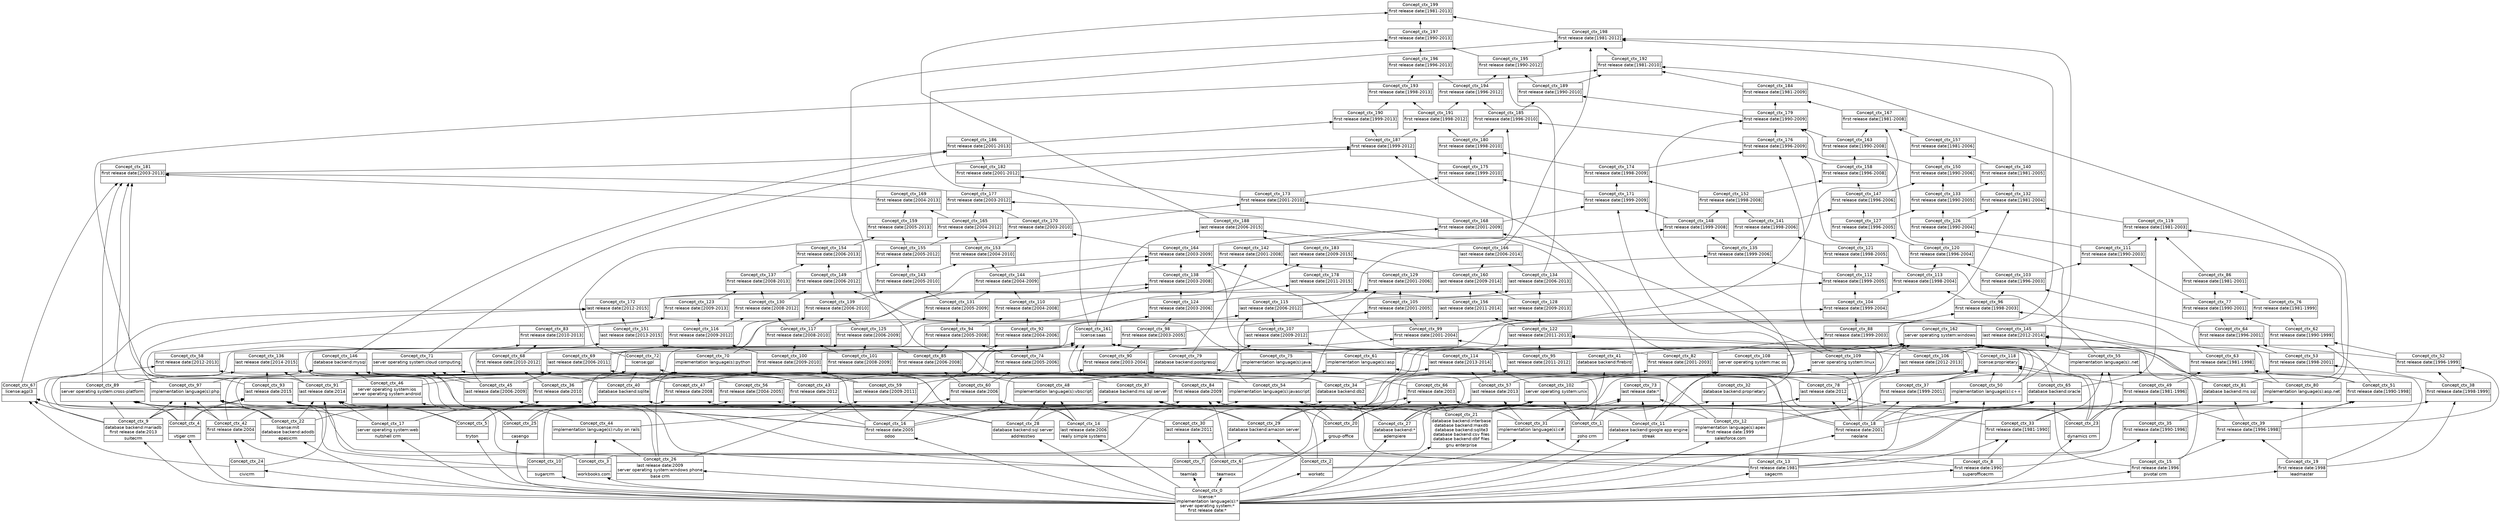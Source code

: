 digraph G { 
	rankdir=BT;
	margin=0;
	node [margin="0.03,0.03",fontname="DejaVu Sans"];
	ranksep=0.3;
	nodesep=0.2;
//graph[label="name:ctx,concept number:200,object number:28,attribute number:200"
52 [shape=none,label=<<table border="0" cellborder="1" cellspacing="0" port="p"><tr><td>Concept_ctx_0</td></tr><tr><td>license:*<br/>implementation language(s):*<br/>server operating system:*<br/>first release date:*<br/></td></tr><tr><td><br/></td></tr></table>>];
1 [shape=none,label=<<table border="0" cellborder="1" cellspacing="0" port="p"><tr><td>Concept_ctx_14</td></tr><tr><td>last release date:2006<br/></td></tr><tr><td>really simple systems<br/></td></tr></table>>];
2 [shape=none,label=<<table border="0" cellborder="1" cellspacing="0" port="p"><tr><td>Concept_ctx_26</td></tr><tr><td>last release date:2009<br/>server operating system:windows phone<br/></td></tr><tr><td>base crm<br/></td></tr></table>>];
35 [shape=none,label=<<table border="0" cellborder="1" cellspacing="0" port="p"><tr><td>Concept_ctx_7</td></tr><tr><td><br/></td></tr><tr><td>teamlab<br/></td></tr></table>>];
37 [shape=none,label=<<table border="0" cellborder="1" cellspacing="0" port="p"><tr><td>Concept_ctx_5</td></tr><tr><td><br/></td></tr><tr><td>tryton<br/></td></tr></table>>];
39 [shape=none,label=<<table border="0" cellborder="1" cellspacing="0" port="p"><tr><td>Concept_ctx_20</td></tr><tr><td><br/></td></tr><tr><td>group-office<br/></td></tr></table>>];
40 [shape=none,label=<<table border="0" cellborder="1" cellspacing="0" port="p"><tr><td>Concept_ctx_24</td></tr><tr><td><br/></td></tr><tr><td>civicrm<br/></td></tr></table>>];
43 [shape=none,label=<<table border="0" cellborder="1" cellspacing="0" port="p"><tr><td>Concept_ctx_6</td></tr><tr><td><br/></td></tr><tr><td>teamwox<br/></td></tr></table>>];
45 [shape=none,label=<<table border="0" cellborder="1" cellspacing="0" port="p"><tr><td>Concept_ctx_8</td></tr><tr><td>first release date:1990<br/></td></tr><tr><td>superofficecrm<br/></td></tr></table>>];
48 [shape=none,label=<<table border="0" cellborder="1" cellspacing="0" port="p"><tr><td>Concept_ctx_10</td></tr><tr><td><br/></td></tr><tr><td>sugarcrm<br/></td></tr></table>>];
51 [shape=none,label=<<table border="0" cellborder="1" cellspacing="0" port="p"><tr><td>Concept_ctx_22</td></tr><tr><td>license:mit<br/>database backend:adodb<br/></td></tr><tr><td>epesicrm<br/></td></tr></table>>];
53 [shape=none,label=<<table border="0" cellborder="1" cellspacing="0" port="p"><tr><td>Concept_ctx_13</td></tr><tr><td>first release date:1981<br/></td></tr><tr><td>sagecrm<br/></td></tr></table>>];
54 [shape=none,label=<<table border="0" cellborder="1" cellspacing="0" port="p"><tr><td>Concept_ctx_28</td></tr><tr><td>database backend:sql server<br/></td></tr><tr><td>addresstwo<br/></td></tr></table>>];
57 [shape=none,label=<<table border="0" cellborder="1" cellspacing="0" port="p"><tr><td>Concept_ctx_25</td></tr><tr><td><br/></td></tr><tr><td>casengo<br/></td></tr></table>>];
58 [shape=none,label=<<table border="0" cellborder="1" cellspacing="0" port="p"><tr><td>Concept_ctx_27</td></tr><tr><td>database backend:*<br/></td></tr><tr><td>adempiere<br/></td></tr></table>>];
59 [shape=none,label=<<table border="0" cellborder="1" cellspacing="0" port="p"><tr><td>Concept_ctx_11</td></tr><tr><td>database backend:google app engine<br/></td></tr><tr><td>streak<br/></td></tr></table>>];
60 [shape=none,label=<<table border="0" cellborder="1" cellspacing="0" port="p"><tr><td>Concept_ctx_1</td></tr><tr><td><br/></td></tr><tr><td>zoho crm<br/></td></tr></table>>];
62 [shape=none,label=<<table border="0" cellborder="1" cellspacing="0" port="p"><tr><td>Concept_ctx_3</td></tr><tr><td><br/></td></tr><tr><td>workbooks.com<br/></td></tr></table>>];
64 [shape=none,label=<<table border="0" cellborder="1" cellspacing="0" port="p"><tr><td>Concept_ctx_21</td></tr><tr><td>database backend:interbase<br/>database backend:maxdb<br/>database backend:sqlite3<br/>database backend:csv files<br/>database backend:dbf files<br/></td></tr><tr><td>gnu enterprise<br/></td></tr></table>>];
65 [shape=none,label=<<table border="0" cellborder="1" cellspacing="0" port="p"><tr><td>Concept_ctx_16</td></tr><tr><td>first release date:2005<br/></td></tr><tr><td>odoo<br/></td></tr></table>>];
67 [shape=none,label=<<table border="0" cellborder="1" cellspacing="0" port="p"><tr><td>Concept_ctx_9</td></tr><tr><td>database backend:mariadb<br/>first release date:2013<br/></td></tr><tr><td>suitecrm<br/></td></tr></table>>];
68 [shape=none,label=<<table border="0" cellborder="1" cellspacing="0" port="p"><tr><td>Concept_ctx_17</td></tr><tr><td>server operating system:web<br/></td></tr><tr><td>nutshell crm<br/></td></tr></table>>];
71 [shape=none,label=<<table border="0" cellborder="1" cellspacing="0" port="p"><tr><td>Concept_ctx_2</td></tr><tr><td><br/></td></tr><tr><td>worketc<br/></td></tr></table>>];
72 [shape=none,label=<<table border="0" cellborder="1" cellspacing="0" port="p"><tr><td>Concept_ctx_23</td></tr><tr><td><br/></td></tr><tr><td>dynamics crm<br/></td></tr></table>>];
73 [shape=none,label=<<table border="0" cellborder="1" cellspacing="0" port="p"><tr><td>Concept_ctx_15</td></tr><tr><td>first release date:1996<br/></td></tr><tr><td>pivotal crm<br/></td></tr></table>>];
75 [shape=none,label=<<table border="0" cellborder="1" cellspacing="0" port="p"><tr><td>Concept_ctx_19</td></tr><tr><td>first release date:1998<br/></td></tr><tr><td>leadmaster<br/></td></tr></table>>];
78 [shape=none,label=<<table border="0" cellborder="1" cellspacing="0" port="p"><tr><td>Concept_ctx_18</td></tr><tr><td>first release date:2001<br/></td></tr><tr><td>neolane<br/></td></tr></table>>];
80 [shape=none,label=<<table border="0" cellborder="1" cellspacing="0" port="p"><tr><td>Concept_ctx_12</td></tr><tr><td>implementation language(s):apex<br/>first release date:1999<br/></td></tr><tr><td>salesforce.com<br/></td></tr></table>>];
99 [shape=none,label=<<table border="0" cellborder="1" cellspacing="0" port="p"><tr><td>Concept_ctx_4</td></tr><tr><td><br/></td></tr><tr><td>vtiger crm<br/></td></tr></table>>];
101 [shape=none,label=<<table border="0" cellborder="1" cellspacing="0" port="p"><tr><td>Concept_ctx_42</td></tr><tr><td>first release date:2004<br/></td></tr><tr><td><br/></td></tr></table>>];
103 [shape=none,label=<<table border="0" cellborder="1" cellspacing="0" port="p"><tr><td>Concept_ctx_47</td></tr><tr><td>first release date:2008<br/></td></tr><tr><td><br/></td></tr></table>>];
105 [shape=none,label=<<table border="0" cellborder="1" cellspacing="0" port="p"><tr><td>Concept_ctx_36</td></tr><tr><td>first release date:2010<br/></td></tr><tr><td><br/></td></tr></table>>];
106 [shape=none,label=<<table border="0" cellborder="1" cellspacing="0" port="p"><tr><td>Concept_ctx_43</td></tr><tr><td>first release date:2012<br/></td></tr><tr><td><br/></td></tr></table>>];
107 [shape=none,label=<<table border="0" cellborder="1" cellspacing="0" port="p"><tr><td>Concept_ctx_33</td></tr><tr><td>first release date:[1981-1990]<br/></td></tr><tr><td><br/></td></tr></table>>];
108 [shape=none,label=<<table border="0" cellborder="1" cellspacing="0" port="p"><tr><td>Concept_ctx_35</td></tr><tr><td>first release date:[1990-1996]<br/></td></tr><tr><td><br/></td></tr></table>>];
109 [shape=none,label=<<table border="0" cellborder="1" cellspacing="0" port="p"><tr><td>Concept_ctx_39</td></tr><tr><td>first release date:[1996-1998]<br/></td></tr><tr><td><br/></td></tr></table>>];
110 [shape=none,label=<<table border="0" cellborder="1" cellspacing="0" port="p"><tr><td>Concept_ctx_38</td></tr><tr><td>first release date:[1998-1999]<br/></td></tr><tr><td><br/></td></tr></table>>];
111 [shape=none,label=<<table border="0" cellborder="1" cellspacing="0" port="p"><tr><td>Concept_ctx_37</td></tr><tr><td>first release date:[1999-2001]<br/></td></tr><tr><td><br/></td></tr></table>>];
3 [shape=none,label=<<table border="0" cellborder="1" cellspacing="0" port="p"><tr><td>Concept_ctx_30</td></tr><tr><td>last release date:2011<br/></td></tr><tr><td><br/></td></tr></table>>];
56 [shape=none,label=<<table border="0" cellborder="1" cellspacing="0" port="p"><tr><td>Concept_ctx_48</td></tr><tr><td>implementation language(s):vbscript<br/></td></tr><tr><td><br/></td></tr></table>>];
63 [shape=none,label=<<table border="0" cellborder="1" cellspacing="0" port="p"><tr><td>Concept_ctx_44</td></tr><tr><td>implementation language(s):ruby on rails<br/></td></tr><tr><td><br/></td></tr></table>>];
8 [shape=none,label=<<table border="0" cellborder="1" cellspacing="0" port="p"><tr><td>Concept_ctx_45</td></tr><tr><td>last release date:[2006-2009]<br/></td></tr><tr><td><br/></td></tr></table>>];
81 [shape=none,label=<<table border="0" cellborder="1" cellspacing="0" port="p"><tr><td>Concept_ctx_31</td></tr><tr><td>implementation language(s):c#<br/></td></tr><tr><td><br/></td></tr></table>>];
87 [shape=none,label=<<table border="0" cellborder="1" cellspacing="0" port="p"><tr><td>Concept_ctx_46</td></tr><tr><td>server operating system:ios<br/>server operating system:android<br/></td></tr><tr><td><br/></td></tr></table>>];
92 [shape=none,label=<<table border="0" cellborder="1" cellspacing="0" port="p"><tr><td>Concept_ctx_41</td></tr><tr><td>database backend:firebird<br/></td></tr><tr><td><br/></td></tr></table>>];
95 [shape=none,label=<<table border="0" cellborder="1" cellspacing="0" port="p"><tr><td>Concept_ctx_40</td></tr><tr><td>database backend:sqlite<br/></td></tr><tr><td><br/></td></tr></table>>];
96 [shape=none,label=<<table border="0" cellborder="1" cellspacing="0" port="p"><tr><td>Concept_ctx_34</td></tr><tr><td>database backend:db2<br/></td></tr><tr><td><br/></td></tr></table>>];
97 [shape=none,label=<<table border="0" cellborder="1" cellspacing="0" port="p"><tr><td>Concept_ctx_32</td></tr><tr><td>database backend:proprietary<br/></td></tr><tr><td><br/></td></tr></table>>];
98 [shape=none,label=<<table border="0" cellborder="1" cellspacing="0" port="p"><tr><td>Concept_ctx_29</td></tr><tr><td>database backend:amazon server<br/></td></tr><tr><td><br/></td></tr></table>>];
102 [shape=none,label=<<table border="0" cellborder="1" cellspacing="0" port="p"><tr><td>Concept_ctx_60</td></tr><tr><td>first release date:2006<br/></td></tr><tr><td><br/></td></tr></table>>];
114 [shape=none,label=<<table border="0" cellborder="1" cellspacing="0" port="p"><tr><td>Concept_ctx_56</td></tr><tr><td>first release date:[2004-2005]<br/></td></tr><tr><td><br/></td></tr></table>>];
120 [shape=none,label=<<table border="0" cellborder="1" cellspacing="0" port="p"><tr><td>Concept_ctx_58</td></tr><tr><td>first release date:[2012-2013]<br/></td></tr><tr><td><br/></td></tr></table>>];
121 [shape=none,label=<<table border="0" cellborder="1" cellspacing="0" port="p"><tr><td>Concept_ctx_49</td></tr><tr><td>first release date:[1981-1996]<br/></td></tr><tr><td><br/></td></tr></table>>];
122 [shape=none,label=<<table border="0" cellborder="1" cellspacing="0" port="p"><tr><td>Concept_ctx_51</td></tr><tr><td>first release date:[1990-1998]<br/></td></tr><tr><td><br/></td></tr></table>>];
123 [shape=none,label=<<table border="0" cellborder="1" cellspacing="0" port="p"><tr><td>Concept_ctx_52</td></tr><tr><td>first release date:[1996-1999]<br/></td></tr><tr><td><br/></td></tr></table>>];
124 [shape=none,label=<<table border="0" cellborder="1" cellspacing="0" port="p"><tr><td>Concept_ctx_53</td></tr><tr><td>first release date:[1998-2001]<br/></td></tr><tr><td><br/></td></tr></table>>];
5 [shape=none,label=<<table border="0" cellborder="1" cellspacing="0" port="p"><tr><td>Concept_ctx_57</td></tr><tr><td>last release date:2013<br/></td></tr><tr><td><br/></td></tr></table>>];
55 [shape=none,label=<<table border="0" cellborder="1" cellspacing="0" port="p"><tr><td>Concept_ctx_61</td></tr><tr><td>implementation language(s):asp<br/></td></tr><tr><td><br/></td></tr></table>>];
74 [shape=none,label=<<table border="0" cellborder="1" cellspacing="0" port="p"><tr><td>Concept_ctx_55</td></tr><tr><td>implementation language(s):.net<br/></td></tr><tr><td><br/></td></tr></table>>];
77 [shape=none,label=<<table border="0" cellborder="1" cellspacing="0" port="p"><tr><td>Concept_ctx_54</td></tr><tr><td>implementation language(s):javascript<br/></td></tr><tr><td><br/></td></tr></table>>];
79 [shape=none,label=<<table border="0" cellborder="1" cellspacing="0" port="p"><tr><td>Concept_ctx_50</td></tr><tr><td>implementation language(s):c++<br/></td></tr><tr><td><br/></td></tr></table>>];
9 [shape=none,label=<<table border="0" cellborder="1" cellspacing="0" port="p"><tr><td>Concept_ctx_59</td></tr><tr><td>last release date:[2009-2011]<br/></td></tr><tr><td><br/></td></tr></table>>];
100 [shape=none,label=<<table border="0" cellborder="1" cellspacing="0" port="p"><tr><td>Concept_ctx_66</td></tr><tr><td>first release date:2003<br/></td></tr><tr><td><br/></td></tr></table>>];
115 [shape=none,label=<<table border="0" cellborder="1" cellspacing="0" port="p"><tr><td>Concept_ctx_74</td></tr><tr><td>first release date:[2005-2006]<br/></td></tr><tr><td><br/></td></tr></table>>];
119 [shape=none,label=<<table border="0" cellborder="1" cellspacing="0" port="p"><tr><td>Concept_ctx_68</td></tr><tr><td>first release date:[2010-2012]<br/></td></tr><tr><td><br/></td></tr></table>>];
134 [shape=none,label=<<table border="0" cellborder="1" cellspacing="0" port="p"><tr><td>Concept_ctx_63</td></tr><tr><td>first release date:[1981-1998]<br/></td></tr><tr><td><br/></td></tr></table>>];
135 [shape=none,label=<<table border="0" cellborder="1" cellspacing="0" port="p"><tr><td>Concept_ctx_62</td></tr><tr><td>first release date:[1990-1999]<br/></td></tr><tr><td><br/></td></tr></table>>];
136 [shape=none,label=<<table border="0" cellborder="1" cellspacing="0" port="p"><tr><td>Concept_ctx_64</td></tr><tr><td>first release date:[1996-2001]<br/></td></tr><tr><td><br/></td></tr></table>>];
14 [shape=none,label=<<table border="0" cellborder="1" cellspacing="0" port="p"><tr><td>Concept_ctx_69</td></tr><tr><td>last release date:[2006-2011]<br/></td></tr><tr><td><br/></td></tr></table>>];
29 [shape=none,label=<<table border="0" cellborder="1" cellspacing="0" port="p"><tr><td>Concept_ctx_73</td></tr><tr><td>last release date:*<br/></td></tr><tr><td><br/></td></tr></table>>];
38 [shape=none,label=<<table border="0" cellborder="1" cellspacing="0" port="p"><tr><td>Concept_ctx_72</td></tr><tr><td>license:gpl<br/></td></tr><tr><td><br/></td></tr></table>>];
42 [shape=none,label=<<table border="0" cellborder="1" cellspacing="0" port="p"><tr><td>Concept_ctx_67</td></tr><tr><td>license:agpl3<br/></td></tr><tr><td><br/></td></tr></table>>];
61 [shape=none,label=<<table border="0" cellborder="1" cellspacing="0" port="p"><tr><td>Concept_ctx_75</td></tr><tr><td>implementation language(s):java<br/></td></tr><tr><td><br/></td></tr></table>>];
66 [shape=none,label=<<table border="0" cellborder="1" cellspacing="0" port="p"><tr><td>Concept_ctx_70</td></tr><tr><td>implementation language(s):python<br/></td></tr><tr><td><br/></td></tr></table>>];
86 [shape=none,label=<<table border="0" cellborder="1" cellspacing="0" port="p"><tr><td>Concept_ctx_71</td></tr><tr><td>server operating system:cloud computing<br/></td></tr><tr><td><br/></td></tr></table>>];
94 [shape=none,label=<<table border="0" cellborder="1" cellspacing="0" port="p"><tr><td>Concept_ctx_65</td></tr><tr><td>database backend:oracle<br/></td></tr><tr><td><br/></td></tr></table>>];
104 [shape=none,label=<<table border="0" cellborder="1" cellspacing="0" port="p"><tr><td>Concept_ctx_84</td></tr><tr><td>first release date:2009<br/></td></tr><tr><td><br/></td></tr></table>>];
112 [shape=none,label=<<table border="0" cellborder="1" cellspacing="0" port="p"><tr><td>Concept_ctx_82</td></tr><tr><td>first release date:[2001-2003]<br/></td></tr><tr><td><br/></td></tr></table>>];
116 [shape=none,label=<<table border="0" cellborder="1" cellspacing="0" port="p"><tr><td>Concept_ctx_85</td></tr><tr><td>first release date:[2006-2008]<br/></td></tr><tr><td><br/></td></tr></table>>];
133 [shape=none,label=<<table border="0" cellborder="1" cellspacing="0" port="p"><tr><td>Concept_ctx_83</td></tr><tr><td>first release date:[2010-2013]<br/></td></tr><tr><td><br/></td></tr></table>>];
146 [shape=none,label=<<table border="0" cellborder="1" cellspacing="0" port="p"><tr><td>Concept_ctx_76</td></tr><tr><td>first release date:[1981-1999]<br/></td></tr><tr><td><br/></td></tr></table>>];
147 [shape=none,label=<<table border="0" cellborder="1" cellspacing="0" port="p"><tr><td>Concept_ctx_77</td></tr><tr><td>first release date:[1990-2001]<br/></td></tr><tr><td><br/></td></tr></table>>];
4 [shape=none,label=<<table border="0" cellborder="1" cellspacing="0" port="p"><tr><td>Concept_ctx_78</td></tr><tr><td>last release date:2012<br/></td></tr><tr><td><br/></td></tr></table>>];
76 [shape=none,label=<<table border="0" cellborder="1" cellspacing="0" port="p"><tr><td>Concept_ctx_80</td></tr><tr><td>implementation language(s):asp.net<br/></td></tr><tr><td><br/></td></tr></table>>];
90 [shape=none,label=<<table border="0" cellborder="1" cellspacing="0" port="p"><tr><td>Concept_ctx_81</td></tr><tr><td>database backend:ms sql<br/></td></tr><tr><td><br/></td></tr></table>>];
91 [shape=none,label=<<table border="0" cellborder="1" cellspacing="0" port="p"><tr><td>Concept_ctx_79</td></tr><tr><td>database backend:postgresql<br/></td></tr><tr><td><br/></td></tr></table>>];
113 [shape=none,label=<<table border="0" cellborder="1" cellspacing="0" port="p"><tr><td>Concept_ctx_90</td></tr><tr><td>first release date:[2003-2004]<br/></td></tr><tr><td><br/></td></tr></table>>];
125 [shape=none,label=<<table border="0" cellborder="1" cellspacing="0" port="p"><tr><td>Concept_ctx_88</td></tr><tr><td>first release date:[1999-2003]<br/></td></tr><tr><td><br/></td></tr></table>>];
128 [shape=none,label=<<table border="0" cellborder="1" cellspacing="0" port="p"><tr><td>Concept_ctx_92</td></tr><tr><td>first release date:[2004-2006]<br/></td></tr><tr><td><br/></td></tr></table>>];
129 [shape=none,label=<<table border="0" cellborder="1" cellspacing="0" port="p"><tr><td>Concept_ctx_94</td></tr><tr><td>first release date:[2005-2008]<br/></td></tr><tr><td><br/></td></tr></table>>];
157 [shape=none,label=<<table border="0" cellborder="1" cellspacing="0" port="p"><tr><td>Concept_ctx_86</td></tr><tr><td>first release date:[1981-2001]<br/></td></tr><tr><td><br/></td></tr></table>>];
6 [shape=none,label=<<table border="0" cellborder="1" cellspacing="0" port="p"><tr><td>Concept_ctx_91</td></tr><tr><td>last release date:2014<br/></td></tr><tr><td><br/></td></tr></table>>];
7 [shape=none,label=<<table border="0" cellborder="1" cellspacing="0" port="p"><tr><td>Concept_ctx_93</td></tr><tr><td>last release date:2015<br/></td></tr><tr><td><br/></td></tr></table>>];
88 [shape=none,label=<<table border="0" cellborder="1" cellspacing="0" port="p"><tr><td>Concept_ctx_89</td></tr><tr><td>server operating system:cross-platform<br/></td></tr><tr><td><br/></td></tr></table>>];
93 [shape=none,label=<<table border="0" cellborder="1" cellspacing="0" port="p"><tr><td>Concept_ctx_87</td></tr><tr><td>database backend:ms sql server<br/></td></tr><tr><td><br/></td></tr></table>>];
10 [shape=none,label=<<table border="0" cellborder="1" cellspacing="0" port="p"><tr><td>Concept_ctx_95</td></tr><tr><td>last release date:[2011-2012]<br/></td></tr><tr><td><br/></td></tr></table>>];
117 [shape=none,label=<<table border="0" cellborder="1" cellspacing="0" port="p"><tr><td>Concept_ctx_101</td></tr><tr><td>first release date:[2008-2009]<br/></td></tr><tr><td><br/></td></tr></table>>];
118 [shape=none,label=<<table border="0" cellborder="1" cellspacing="0" port="p"><tr><td>Concept_ctx_100</td></tr><tr><td>first release date:[2009-2010]<br/></td></tr><tr><td><br/></td></tr></table>>];
126 [shape=none,label=<<table border="0" cellborder="1" cellspacing="0" port="p"><tr><td>Concept_ctx_99</td></tr><tr><td>first release date:[2001-2004]<br/></td></tr><tr><td><br/></td></tr></table>>];
127 [shape=none,label=<<table border="0" cellborder="1" cellspacing="0" port="p"><tr><td>Concept_ctx_98</td></tr><tr><td>first release date:[2003-2005]<br/></td></tr><tr><td><br/></td></tr></table>>];
137 [shape=none,label=<<table border="0" cellborder="1" cellspacing="0" port="p"><tr><td>Concept_ctx_96</td></tr><tr><td>first release date:[1998-2003]<br/></td></tr><tr><td><br/></td></tr></table>>];
70 [shape=none,label=<<table border="0" cellborder="1" cellspacing="0" port="p"><tr><td>Concept_ctx_97</td></tr><tr><td>implementation language(s):php<br/></td></tr><tr><td><br/></td></tr></table>>];
84 [shape=none,label=<<table border="0" cellborder="1" cellspacing="0" port="p"><tr><td>Concept_ctx_102</td></tr><tr><td>server operating system:unix<br/></td></tr><tr><td><br/></td></tr></table>>];
11 [shape=none,label=<<table border="0" cellborder="1" cellspacing="0" port="p"><tr><td>Concept_ctx_106</td></tr><tr><td>last release date:[2012-2013]<br/></td></tr><tr><td><br/></td></tr></table>>];
138 [shape=none,label=<<table border="0" cellborder="1" cellspacing="0" port="p"><tr><td>Concept_ctx_104</td></tr><tr><td>first release date:[1999-2004]<br/></td></tr><tr><td><br/></td></tr></table>>];
139 [shape=none,label=<<table border="0" cellborder="1" cellspacing="0" port="p"><tr><td>Concept_ctx_105</td></tr><tr><td>first release date:[2001-2005]<br/></td></tr><tr><td><br/></td></tr></table>>];
141 [shape=none,label=<<table border="0" cellborder="1" cellspacing="0" port="p"><tr><td>Concept_ctx_110</td></tr><tr><td>first release date:[2004-2008]<br/></td></tr><tr><td><br/></td></tr></table>>];
148 [shape=none,label=<<table border="0" cellborder="1" cellspacing="0" port="p"><tr><td>Concept_ctx_103</td></tr><tr><td>first release date:[1996-2003]<br/></td></tr><tr><td><br/></td></tr></table>>];
15 [shape=none,label=<<table border="0" cellborder="1" cellspacing="0" port="p"><tr><td>Concept_ctx_107</td></tr><tr><td>last release date:[2009-2012]<br/></td></tr><tr><td><br/></td></tr></table>>];
83 [shape=none,label=<<table border="0" cellborder="1" cellspacing="0" port="p"><tr><td>Concept_ctx_109</td></tr><tr><td>server operating system:linux<br/></td></tr><tr><td><br/></td></tr></table>>];
85 [shape=none,label=<<table border="0" cellborder="1" cellspacing="0" port="p"><tr><td>Concept_ctx_108</td></tr><tr><td>server operating system:mac os<br/></td></tr><tr><td><br/></td></tr></table>>];
12 [shape=none,label=<<table border="0" cellborder="1" cellspacing="0" port="p"><tr><td>Concept_ctx_114</td></tr><tr><td>last release date:[2013-2014]<br/></td></tr><tr><td><br/></td></tr></table>>];
131 [shape=none,label=<<table border="0" cellborder="1" cellspacing="0" port="p"><tr><td>Concept_ctx_117</td></tr><tr><td>first release date:[2008-2010]<br/></td></tr><tr><td><br/></td></tr></table>>];
132 [shape=none,label=<<table border="0" cellborder="1" cellspacing="0" port="p"><tr><td>Concept_ctx_116</td></tr><tr><td>first release date:[2009-2012]<br/></td></tr><tr><td><br/></td></tr></table>>];
149 [shape=none,label=<<table border="0" cellborder="1" cellspacing="0" port="p"><tr><td>Concept_ctx_113</td></tr><tr><td>first release date:[1998-2004]<br/></td></tr><tr><td><br/></td></tr></table>>];
150 [shape=none,label=<<table border="0" cellborder="1" cellspacing="0" port="p"><tr><td>Concept_ctx_112</td></tr><tr><td>first release date:[1999-2005]<br/></td></tr><tr><td><br/></td></tr></table>>];
158 [shape=none,label=<<table border="0" cellborder="1" cellspacing="0" port="p"><tr><td>Concept_ctx_111</td></tr><tr><td>first release date:[1990-2003]<br/></td></tr><tr><td><br/></td></tr></table>>];
19 [shape=none,label=<<table border="0" cellborder="1" cellspacing="0" port="p"><tr><td>Concept_ctx_115</td></tr><tr><td>last release date:[2006-2012]<br/></td></tr><tr><td><br/></td></tr></table>>];
130 [shape=none,label=<<table border="0" cellborder="1" cellspacing="0" port="p"><tr><td>Concept_ctx_125</td></tr><tr><td>first release date:[2006-2009]<br/></td></tr><tr><td><br/></td></tr></table>>];
140 [shape=none,label=<<table border="0" cellborder="1" cellspacing="0" port="p"><tr><td>Concept_ctx_124</td></tr><tr><td>first release date:[2003-2006]<br/></td></tr><tr><td><br/></td></tr></table>>];
145 [shape=none,label=<<table border="0" cellborder="1" cellspacing="0" port="p"><tr><td>Concept_ctx_123</td></tr><tr><td>first release date:[2009-2013]<br/></td></tr><tr><td><br/></td></tr></table>>];
159 [shape=none,label=<<table border="0" cellborder="1" cellspacing="0" port="p"><tr><td>Concept_ctx_120</td></tr><tr><td>first release date:[1996-2004]<br/></td></tr><tr><td><br/></td></tr></table>>];
16 [shape=none,label=<<table border="0" cellborder="1" cellspacing="0" port="p"><tr><td>Concept_ctx_122</td></tr><tr><td>last release date:[2011-2013]<br/></td></tr><tr><td><br/></td></tr></table>>];
160 [shape=none,label=<<table border="0" cellborder="1" cellspacing="0" port="p"><tr><td>Concept_ctx_121</td></tr><tr><td>first release date:[1998-2005]<br/></td></tr><tr><td><br/></td></tr></table>>];
167 [shape=none,label=<<table border="0" cellborder="1" cellspacing="0" port="p"><tr><td>Concept_ctx_119</td></tr><tr><td>first release date:[1981-2003]<br/></td></tr><tr><td><br/></td></tr></table>>];
50 [shape=none,label=<<table border="0" cellborder="1" cellspacing="0" port="p"><tr><td>Concept_ctx_118</td></tr><tr><td>license:proprietary<br/></td></tr><tr><td><br/></td></tr></table>>];
142 [shape=none,label=<<table border="0" cellborder="1" cellspacing="0" port="p"><tr><td>Concept_ctx_131</td></tr><tr><td>first release date:[2005-2009]<br/></td></tr><tr><td><br/></td></tr></table>>];
144 [shape=none,label=<<table border="0" cellborder="1" cellspacing="0" port="p"><tr><td>Concept_ctx_130</td></tr><tr><td>first release date:[2008-2012]<br/></td></tr><tr><td><br/></td></tr></table>>];
151 [shape=none,label=<<table border="0" cellborder="1" cellspacing="0" port="p"><tr><td>Concept_ctx_129</td></tr><tr><td>first release date:[2001-2006]<br/></td></tr><tr><td><br/></td></tr></table>>];
168 [shape=none,label=<<table border="0" cellborder="1" cellspacing="0" port="p"><tr><td>Concept_ctx_126</td></tr><tr><td>first release date:[1990-2004]<br/></td></tr><tr><td><br/></td></tr></table>>];
169 [shape=none,label=<<table border="0" cellborder="1" cellspacing="0" port="p"><tr><td>Concept_ctx_127</td></tr><tr><td>first release date:[1996-2005]<br/></td></tr><tr><td><br/></td></tr></table>>];
20 [shape=none,label=<<table border="0" cellborder="1" cellspacing="0" port="p"><tr><td>Concept_ctx_128</td></tr><tr><td>last release date:[2009-2013]<br/></td></tr><tr><td><br/></td></tr></table>>];
13 [shape=none,label=<<table border="0" cellborder="1" cellspacing="0" port="p"><tr><td>Concept_ctx_136</td></tr><tr><td>last release date:[2014-2015]<br/></td></tr><tr><td><br/></td></tr></table>>];
143 [shape=none,label=<<table border="0" cellborder="1" cellspacing="0" port="p"><tr><td>Concept_ctx_139</td></tr><tr><td>first release date:[2006-2010]<br/></td></tr><tr><td><br/></td></tr></table>>];
152 [shape=none,label=<<table border="0" cellborder="1" cellspacing="0" port="p"><tr><td>Concept_ctx_138</td></tr><tr><td>first release date:[2003-2008]<br/></td></tr><tr><td><br/></td></tr></table>>];
156 [shape=none,label=<<table border="0" cellborder="1" cellspacing="0" port="p"><tr><td>Concept_ctx_137</td></tr><tr><td>first release date:[2008-2013]<br/></td></tr><tr><td><br/></td></tr></table>>];
161 [shape=none,label=<<table border="0" cellborder="1" cellspacing="0" port="p"><tr><td>Concept_ctx_135</td></tr><tr><td>first release date:[1999-2006]<br/></td></tr><tr><td><br/></td></tr></table>>];
176 [shape=none,label=<<table border="0" cellborder="1" cellspacing="0" port="p"><tr><td>Concept_ctx_132</td></tr><tr><td>first release date:[1981-2004]<br/></td></tr><tr><td><br/></td></tr></table>>];
177 [shape=none,label=<<table border="0" cellborder="1" cellspacing="0" port="p"><tr><td>Concept_ctx_133</td></tr><tr><td>first release date:[1990-2005]<br/></td></tr><tr><td><br/></td></tr></table>>];
23 [shape=none,label=<<table border="0" cellborder="1" cellspacing="0" port="p"><tr><td>Concept_ctx_134</td></tr><tr><td>last release date:[2006-2013]<br/></td></tr><tr><td><br/></td></tr></table>>];
153 [shape=none,label=<<table border="0" cellborder="1" cellspacing="0" port="p"><tr><td>Concept_ctx_144</td></tr><tr><td>first release date:[2004-2009]<br/></td></tr><tr><td><br/></td></tr></table>>];
154 [shape=none,label=<<table border="0" cellborder="1" cellspacing="0" port="p"><tr><td>Concept_ctx_143</td></tr><tr><td>first release date:[2005-2010]<br/></td></tr><tr><td><br/></td></tr></table>>];
162 [shape=none,label=<<table border="0" cellborder="1" cellspacing="0" port="p"><tr><td>Concept_ctx_142</td></tr><tr><td>first release date:[2001-2008]<br/></td></tr><tr><td><br/></td></tr></table>>];
170 [shape=none,label=<<table border="0" cellborder="1" cellspacing="0" port="p"><tr><td>Concept_ctx_141</td></tr><tr><td>first release date:[1998-2006]<br/></td></tr><tr><td><br/></td></tr></table>>];
184 [shape=none,label=<<table border="0" cellborder="1" cellspacing="0" port="p"><tr><td>Concept_ctx_140</td></tr><tr><td>first release date:[1981-2005]<br/></td></tr><tr><td><br/></td></tr></table>>];
155 [shape=none,label=<<table border="0" cellborder="1" cellspacing="0" port="p"><tr><td>Concept_ctx_149</td></tr><tr><td>first release date:[2006-2012]<br/></td></tr><tr><td><br/></td></tr></table>>];
17 [shape=none,label=<<table border="0" cellborder="1" cellspacing="0" port="p"><tr><td>Concept_ctx_145</td></tr><tr><td>last release date:[2012-2014]<br/></td></tr><tr><td><br/></td></tr></table>>];
171 [shape=none,label=<<table border="0" cellborder="1" cellspacing="0" port="p"><tr><td>Concept_ctx_148</td></tr><tr><td>first release date:[1999-2008]<br/></td></tr><tr><td><br/></td></tr></table>>];
178 [shape=none,label=<<table border="0" cellborder="1" cellspacing="0" port="p"><tr><td>Concept_ctx_147</td></tr><tr><td>first release date:[1996-2006]<br/></td></tr><tr><td><br/></td></tr></table>>];
89 [shape=none,label=<<table border="0" cellborder="1" cellspacing="0" port="p"><tr><td>Concept_ctx_146</td></tr><tr><td>database backend:mysql<br/></td></tr><tr><td><br/></td></tr></table>>];
164 [shape=none,label=<<table border="0" cellborder="1" cellspacing="0" port="p"><tr><td>Concept_ctx_153</td></tr><tr><td>first release date:[2004-2010]<br/></td></tr><tr><td><br/></td></tr></table>>];
165 [shape=none,label=<<table border="0" cellborder="1" cellspacing="0" port="p"><tr><td>Concept_ctx_155</td></tr><tr><td>first release date:[2005-2012]<br/></td></tr><tr><td><br/></td></tr></table>>];
166 [shape=none,label=<<table border="0" cellborder="1" cellspacing="0" port="p"><tr><td>Concept_ctx_154</td></tr><tr><td>first release date:[2006-2013]<br/></td></tr><tr><td><br/></td></tr></table>>];
179 [shape=none,label=<<table border="0" cellborder="1" cellspacing="0" port="p"><tr><td>Concept_ctx_152</td></tr><tr><td>first release date:[1998-2008]<br/></td></tr><tr><td><br/></td></tr></table>>];
18 [shape=none,label=<<table border="0" cellborder="1" cellspacing="0" port="p"><tr><td>Concept_ctx_151</td></tr><tr><td>last release date:[2013-2015]<br/></td></tr><tr><td><br/></td></tr></table>>];
185 [shape=none,label=<<table border="0" cellborder="1" cellspacing="0" port="p"><tr><td>Concept_ctx_150</td></tr><tr><td>first release date:[1990-2006]<br/></td></tr><tr><td><br/></td></tr></table>>];
175 [shape=none,label=<<table border="0" cellborder="1" cellspacing="0" port="p"><tr><td>Concept_ctx_159</td></tr><tr><td>first release date:[2005-2013]<br/></td></tr><tr><td><br/></td></tr></table>>];
186 [shape=none,label=<<table border="0" cellborder="1" cellspacing="0" port="p"><tr><td>Concept_ctx_158</td></tr><tr><td>first release date:[1996-2008]<br/></td></tr><tr><td><br/></td></tr></table>>];
191 [shape=none,label=<<table border="0" cellborder="1" cellspacing="0" port="p"><tr><td>Concept_ctx_157</td></tr><tr><td>first release date:[1981-2006]<br/></td></tr><tr><td><br/></td></tr></table>>];
21 [shape=none,label=<<table border="0" cellborder="1" cellspacing="0" port="p"><tr><td>Concept_ctx_156</td></tr><tr><td>last release date:[2011-2014]<br/></td></tr><tr><td><br/></td></tr></table>>];
163 [shape=none,label=<<table border="0" cellborder="1" cellspacing="0" port="p"><tr><td>Concept_ctx_164</td></tr><tr><td>first release date:[2003-2009]<br/></td></tr><tr><td><br/></td></tr></table>>];
174 [shape=none,label=<<table border="0" cellborder="1" cellspacing="0" port="p"><tr><td>Concept_ctx_165</td></tr><tr><td>first release date:[2004-2012]<br/></td></tr><tr><td><br/></td></tr></table>>];
192 [shape=none,label=<<table border="0" cellborder="1" cellspacing="0" port="p"><tr><td>Concept_ctx_163</td></tr><tr><td>first release date:[1990-2008]<br/></td></tr><tr><td><br/></td></tr></table>>];
24 [shape=none,label=<<table border="0" cellborder="1" cellspacing="0" port="p"><tr><td>Concept_ctx_160</td></tr><tr><td>last release date:[2009-2014]<br/></td></tr><tr><td><br/></td></tr></table>>];
34 [shape=none,label=<<table border="0" cellborder="1" cellspacing="0" port="p"><tr><td>Concept_ctx_161</td></tr><tr><td>license:saas<br/></td></tr><tr><td><br/></td></tr></table>>];
82 [shape=none,label=<<table border="0" cellborder="1" cellspacing="0" port="p"><tr><td>Concept_ctx_162</td></tr><tr><td>server operating system:windows<br/></td></tr><tr><td><br/></td></tr></table>>];
172 [shape=none,label=<<table border="0" cellborder="1" cellspacing="0" port="p"><tr><td>Concept_ctx_168</td></tr><tr><td>first release date:[2001-2009]<br/></td></tr><tr><td><br/></td></tr></table>>];
183 [shape=none,label=<<table border="0" cellborder="1" cellspacing="0" port="p"><tr><td>Concept_ctx_169</td></tr><tr><td>first release date:[2004-2013]<br/></td></tr><tr><td><br/></td></tr></table>>];
197 [shape=none,label=<<table border="0" cellborder="1" cellspacing="0" port="p"><tr><td>Concept_ctx_167</td></tr><tr><td>first release date:[1981-2008]<br/></td></tr><tr><td><br/></td></tr></table>>];
26 [shape=none,label=<<table border="0" cellborder="1" cellspacing="0" port="p"><tr><td>Concept_ctx_166</td></tr><tr><td>last release date:[2006-2014]<br/></td></tr><tr><td><br/></td></tr></table>>];
173 [shape=none,label=<<table border="0" cellborder="1" cellspacing="0" port="p"><tr><td>Concept_ctx_170</td></tr><tr><td>first release date:[2003-2010]<br/></td></tr><tr><td><br/></td></tr></table>>];
180 [shape=none,label=<<table border="0" cellborder="1" cellspacing="0" port="p"><tr><td>Concept_ctx_171</td></tr><tr><td>first release date:[1999-2009]<br/></td></tr><tr><td><br/></td></tr></table>>];
181 [shape=none,label=<<table border="0" cellborder="1" cellspacing="0" port="p"><tr><td>Concept_ctx_173</td></tr><tr><td>first release date:[2001-2010]<br/></td></tr><tr><td><br/></td></tr></table>>];
187 [shape=none,label=<<table border="0" cellborder="1" cellspacing="0" port="p"><tr><td>Concept_ctx_174</td></tr><tr><td>first release date:[1998-2009]<br/></td></tr><tr><td><br/></td></tr></table>>];
22 [shape=none,label=<<table border="0" cellborder="1" cellspacing="0" port="p"><tr><td>Concept_ctx_172</td></tr><tr><td>last release date:[2012-2015]<br/></td></tr><tr><td><br/></td></tr></table>>];
182 [shape=none,label=<<table border="0" cellborder="1" cellspacing="0" port="p"><tr><td>Concept_ctx_177</td></tr><tr><td>first release date:[2003-2012]<br/></td></tr><tr><td><br/></td></tr></table>>];
188 [shape=none,label=<<table border="0" cellborder="1" cellspacing="0" port="p"><tr><td>Concept_ctx_175</td></tr><tr><td>first release date:[1999-2010]<br/></td></tr><tr><td><br/></td></tr></table>>];
193 [shape=none,label=<<table border="0" cellborder="1" cellspacing="0" port="p"><tr><td>Concept_ctx_176</td></tr><tr><td>first release date:[1996-2009]<br/></td></tr><tr><td><br/></td></tr></table>>];
189 [shape=none,label=<<table border="0" cellborder="1" cellspacing="0" port="p"><tr><td>Concept_ctx_182</td></tr><tr><td>first release date:[2001-2012]<br/></td></tr><tr><td><br/></td></tr></table>>];
190 [shape=none,label=<<table border="0" cellborder="1" cellspacing="0" port="p"><tr><td>Concept_ctx_181</td></tr><tr><td>first release date:[2003-2013]<br/></td></tr><tr><td><br/></td></tr></table>>];
194 [shape=none,label=<<table border="0" cellborder="1" cellspacing="0" port="p"><tr><td>Concept_ctx_180</td></tr><tr><td>first release date:[1998-2010]<br/></td></tr><tr><td><br/></td></tr></table>>];
198 [shape=none,label=<<table border="0" cellborder="1" cellspacing="0" port="p"><tr><td>Concept_ctx_179</td></tr><tr><td>first release date:[1990-2009]<br/></td></tr><tr><td><br/></td></tr></table>>];
25 [shape=none,label=<<table border="0" cellborder="1" cellspacing="0" port="p"><tr><td>Concept_ctx_178</td></tr><tr><td>last release date:[2011-2015]<br/></td></tr><tr><td><br/></td></tr></table>>];
195 [shape=none,label=<<table border="0" cellborder="1" cellspacing="0" port="p"><tr><td>Concept_ctx_187</td></tr><tr><td>first release date:[1999-2012]<br/></td></tr><tr><td><br/></td></tr></table>>];
196 [shape=none,label=<<table border="0" cellborder="1" cellspacing="0" port="p"><tr><td>Concept_ctx_186</td></tr><tr><td>first release date:[2001-2013]<br/></td></tr><tr><td><br/></td></tr></table>>];
199 [shape=none,label=<<table border="0" cellborder="1" cellspacing="0" port="p"><tr><td>Concept_ctx_185</td></tr><tr><td>first release date:[1996-2010]<br/></td></tr><tr><td><br/></td></tr></table>>];
202 [shape=none,label=<<table border="0" cellborder="1" cellspacing="0" port="p"><tr><td>Concept_ctx_184</td></tr><tr><td>first release date:[1981-2009]<br/></td></tr><tr><td><br/></td></tr></table>>];
27 [shape=none,label=<<table border="0" cellborder="1" cellspacing="0" port="p"><tr><td>Concept_ctx_183</td></tr><tr><td>last release date:[2009-2015]<br/></td></tr><tr><td><br/></td></tr></table>>];
200 [shape=none,label=<<table border="0" cellborder="1" cellspacing="0" port="p"><tr><td>Concept_ctx_191</td></tr><tr><td>first release date:[1998-2012]<br/></td></tr><tr><td><br/></td></tr></table>>];
201 [shape=none,label=<<table border="0" cellborder="1" cellspacing="0" port="p"><tr><td>Concept_ctx_190</td></tr><tr><td>first release date:[1999-2013]<br/></td></tr><tr><td><br/></td></tr></table>>];
203 [shape=none,label=<<table border="0" cellborder="1" cellspacing="0" port="p"><tr><td>Concept_ctx_189</td></tr><tr><td>first release date:[1990-2010]<br/></td></tr><tr><td><br/></td></tr></table>>];
28 [shape=none,label=<<table border="0" cellborder="1" cellspacing="0" port="p"><tr><td>Concept_ctx_188</td></tr><tr><td>last release date:[2006-2015]<br/></td></tr><tr><td><br/></td></tr></table>>];
204 [shape=none,label=<<table border="0" cellborder="1" cellspacing="0" port="p"><tr><td>Concept_ctx_194</td></tr><tr><td>first release date:[1996-2012]<br/></td></tr><tr><td><br/></td></tr></table>>];
205 [shape=none,label=<<table border="0" cellborder="1" cellspacing="0" port="p"><tr><td>Concept_ctx_193</td></tr><tr><td>first release date:[1998-2013]<br/></td></tr><tr><td><br/></td></tr></table>>];
206 [shape=none,label=<<table border="0" cellborder="1" cellspacing="0" port="p"><tr><td>Concept_ctx_192</td></tr><tr><td>first release date:[1981-2010]<br/></td></tr><tr><td><br/></td></tr></table>>];
207 [shape=none,label=<<table border="0" cellborder="1" cellspacing="0" port="p"><tr><td>Concept_ctx_195</td></tr><tr><td>first release date:[1990-2012]<br/></td></tr><tr><td><br/></td></tr></table>>];
208 [shape=none,label=<<table border="0" cellborder="1" cellspacing="0" port="p"><tr><td>Concept_ctx_196</td></tr><tr><td>first release date:[1996-2013]<br/></td></tr><tr><td><br/></td></tr></table>>];
209 [shape=none,label=<<table border="0" cellborder="1" cellspacing="0" port="p"><tr><td>Concept_ctx_198</td></tr><tr><td>first release date:[1981-2012]<br/></td></tr><tr><td><br/></td></tr></table>>];
210 [shape=none,label=<<table border="0" cellborder="1" cellspacing="0" port="p"><tr><td>Concept_ctx_197</td></tr><tr><td>first release date:[1990-2013]<br/></td></tr><tr><td><br/></td></tr></table>>];
211 [shape=none,label=<<table border="0" cellborder="1" cellspacing="0" port="p"><tr><td>Concept_ctx_199</td></tr><tr><td>first release date:[1981-2013]<br/></td></tr><tr><td><br/></td></tr></table>>];
	52:p -> 1:p
	52:p -> 2:p
	52:p -> 35:p
	52:p -> 37:p
	52:p -> 39:p
	52:p -> 40:p
	52:p -> 43:p
	52:p -> 45:p
	52:p -> 48:p
	52:p -> 51:p
	52:p -> 53:p
	52:p -> 54:p
	52:p -> 57:p
	52:p -> 58:p
	52:p -> 59:p
	52:p -> 60:p
	52:p -> 62:p
	52:p -> 64:p
	52:p -> 65:p
	52:p -> 67:p
	52:p -> 68:p
	52:p -> 71:p
	52:p -> 72:p
	52:p -> 73:p
	52:p -> 75:p
	52:p -> 78:p
	52:p -> 80:p
	52:p -> 99:p
	40:p -> 101:p
	48:p -> 101:p
	54:p -> 103:p
	37:p -> 103:p
	35:p -> 105:p
	68:p -> 105:p
	59:p -> 106:p
	57:p -> 106:p
	45:p -> 107:p
	53:p -> 107:p
	45:p -> 108:p
	73:p -> 108:p
	73:p -> 109:p
	75:p -> 109:p
	80:p -> 110:p
	75:p -> 110:p
	80:p -> 111:p
	78:p -> 111:p
	35:p -> 3:p
	43:p -> 3:p
	54:p -> 56:p
	1:p -> 56:p
	2:p -> 63:p
	62:p -> 63:p
	2:p -> 8:p
	1:p -> 8:p
	45:p -> 81:p
	71:p -> 81:p
	2:p -> 87:p
	68:p -> 87:p
	43:p -> 92:p
	64:p -> 92:p
	37:p -> 95:p
	64:p -> 95:p
	53:p -> 96:p
	48:p -> 96:p
	80:p -> 97:p
	60:p -> 97:p
	35:p -> 98:p
	71:p -> 98:p
	58:p -> 102:p
	1:p -> 102:p
	51:p -> 102:p
	101:p -> 114:p
	65:p -> 114:p
	67:p -> 120:p
	106:p -> 120:p
	108:p -> 121:p
	107:p -> 121:p
	108:p -> 122:p
	109:p -> 122:p
	109:p -> 123:p
	110:p -> 123:p
	111:p -> 124:p
	110:p -> 124:p
	81:p -> 5:p
	57:p -> 5:p
	56:p -> 55:p
	53:p -> 55:p
	71:p -> 74:p
	72:p -> 74:p
	73:p -> 74:p
	1:p -> 77:p
	39:p -> 77:p
	78:p -> 77:p
	43:p -> 79:p
	45:p -> 79:p
	78:p -> 79:p
	3:p -> 9:p
	2:p -> 9:p
	39:p -> 100:p
	64:p -> 100:p
	72:p -> 100:p
	99:p -> 100:p
	102:p -> 115:p
	65:p -> 115:p
	106:p -> 119:p
	105:p -> 119:p
	121:p -> 134:p
	122:p -> 134:p
	123:p -> 135:p
	122:p -> 135:p
	123:p -> 136:p
	124:p -> 136:p
	9:p -> 14:p
	8:p -> 14:p
	58:p -> 29:p
	59:p -> 29:p
	64:p -> 29:p
	80:p -> 29:p
	58:p -> 38:p
	35:p -> 38:p
	95:p -> 38:p
	39:p -> 42:p
	40:p -> 42:p
	65:p -> 42:p
	67:p -> 42:p
	58:p -> 61:p
	60:p -> 61:p
	106:p -> 61:p
	2:p -> 66:p
	65:p -> 66:p
	95:p -> 66:p
	80:p -> 86:p
	8:p -> 86:p
	57:p -> 86:p
	53:p -> 94:p
	64:p -> 94:p
	73:p -> 94:p
	78:p -> 94:p
	43:p -> 104:p
	60:p -> 104:p
	71:p -> 104:p
	63:p -> 104:p
	78:p -> 112:p
	100:p -> 112:p
	56:p -> 116:p
	102:p -> 116:p
	103:p -> 116:p
	119:p -> 133:p
	120:p -> 133:p
	135:p -> 146:p
	134:p -> 146:p
	135:p -> 147:p
	136:p -> 147:p
	60:p -> 4:p
	39:p -> 4:p
	78:p -> 4:p
	109:p -> 4:p
	107:p -> 76:p
	35:p -> 76:p
	72:p -> 76:p
	75:p -> 76:p
	53:p -> 90:p
	72:p -> 90:p
	78:p -> 90:p
	109:p -> 90:p
	65:p -> 91:p
	78:p -> 91:p
	95:p -> 91:p
	51:p -> 91:p
	101:p -> 113:p
	100:p -> 113:p
	111:p -> 125:p
	112:p -> 125:p
	114:p -> 128:p
	115:p -> 128:p
	116:p -> 129:p
	115:p -> 129:p
	146:p -> 157:p
	147:p -> 157:p
	37:p -> 6:p
	40:p -> 6:p
	68:p -> 6:p
	53:p -> 6:p
	72:p -> 6:p
	51:p -> 6:p
	62:p -> 7:p
	65:p -> 7:p
	67:p -> 7:p
	99:p -> 7:p
	54:p -> 7:p
	48:p -> 7:p
	37:p -> 88:p
	67:p -> 88:p
	99:p -> 88:p
	101:p -> 88:p
	51:p -> 88:p
	64:p -> 93:p
	67:p -> 93:p
	98:p -> 93:p
	81:p -> 93:p
	48:p -> 93:p
	3:p -> 10:p
	4:p -> 10:p
	104:p -> 117:p
	103:p -> 117:p
	104:p -> 118:p
	98:p -> 118:p
	9:p -> 118:p
	87:p -> 118:p
	105:p -> 118:p
	112:p -> 126:p
	113:p -> 126:p
	114:p -> 127:p
	113:p -> 127:p
	124:p -> 137:p
	125:p -> 137:p
	39:p -> 70:p
	68:p -> 70:p
	99:p -> 70:p
	101:p -> 70:p
	67:p -> 70:p
	51:p -> 70:p
	58:p -> 84:p
	39:p -> 84:p
	60:p -> 84:p
	62:p -> 84:p
	64:p -> 84:p
	65:p -> 84:p
	54:p -> 84:p
	4:p -> 11:p
	5:p -> 11:p
	122:p -> 11:p
	126:p -> 138:p
	125:p -> 138:p
	127:p -> 139:p
	126:p -> 139:p
	128:p -> 141:p
	129:p -> 141:p
	136:p -> 148:p
	137:p -> 148:p
	9:p -> 15:p
	10:p -> 15:p
	78:p -> 83:p
	84:p -> 83:p
	59:p -> 85:p
	84:p -> 85:p
	5:p -> 12:p
	107:p -> 12:p
	6:p -> 12:p
	117:p -> 131:p
	118:p -> 131:p
	119:p -> 132:p
	118:p -> 132:p
	138:p -> 149:p
	137:p -> 149:p
	138:p -> 150:p
	139:p -> 150:p
	148:p -> 158:p
	147:p -> 158:p
	15:p -> 19:p
	14:p -> 19:p
	77:p -> 19:p
	116:p -> 130:p
	117:p -> 130:p
	8:p -> 130:p
	127:p -> 140:p
	128:p -> 140:p
	133:p -> 145:p
	132:p -> 145:p
	148:p -> 159:p
	149:p -> 159:p
	98:p -> 16:p
	11:p -> 16:p
	10:p -> 16:p
	79:p -> 16:p
	150:p -> 160:p
	149:p -> 160:p
	94:p -> 167:p
	158:p -> 167:p
	90:p -> 167:p
	157:p -> 167:p
	59:p -> 50:p
	72:p -> 50:p
	39:p -> 50:p
	121:p -> 50:p
	79:p -> 50:p
	96:p -> 50:p
	111:p -> 50:p
	129:p -> 142:p
	130:p -> 142:p
	131:p -> 144:p
	132:p -> 144:p
	140:p -> 151:p
	139:p -> 151:p
	77:p -> 151:p
	159:p -> 168:p
	158:p -> 168:p
	159:p -> 169:p
	160:p -> 169:p
	16:p -> 20:p
	15:p -> 20:p
	114:p -> 13:p
	96:p -> 13:p
	7:p -> 13:p
	103:p -> 13:p
	6:p -> 13:p
	88:p -> 13:p
	131:p -> 143:p
	14:p -> 143:p
	130:p -> 143:p
	95:p -> 152:p
	141:p -> 152:p
	140:p -> 152:p
	144:p -> 156:p
	145:p -> 156:p
	150:p -> 161:p
	151:p -> 161:p
	168:p -> 176:p
	167:p -> 176:p
	96:p -> 176:p
	168:p -> 177:p
	169:p -> 177:p
	19:p -> 23:p
	20:p -> 23:p
	141:p -> 153:p
	142:p -> 153:p
	143:p -> 154:p
	142:p -> 154:p
	152:p -> 162:p
	91:p -> 162:p
	151:p -> 162:p
	160:p -> 170:p
	161:p -> 170:p
	176:p -> 184:p
	177:p -> 184:p
	143:p -> 155:p
	144:p -> 155:p
	61:p -> 155:p
	12:p -> 17:p
	74:p -> 17:p
	90:p -> 17:p
	134:p -> 17:p
	11:p -> 17:p
	161:p -> 171:p
	162:p -> 171:p
	170:p -> 178:p
	169:p -> 178:p
	70:p -> 89:p
	8:p -> 89:p
	87:p -> 89:p
	57:p -> 89:p
	95:p -> 89:p
	63:p -> 89:p
	77:p -> 89:p
	88:p -> 89:p
	153:p -> 164:p
	154:p -> 164:p
	155:p -> 165:p
	154:p -> 165:p
	156:p -> 166:p
	155:p -> 166:p
	171:p -> 179:p
	170:p -> 179:p
	12:p -> 18:p
	13:p -> 18:p
	178:p -> 185:p
	177:p -> 185:p
	166:p -> 175:p
	165:p -> 175:p
	178:p -> 186:p
	179:p -> 186:p
	185:p -> 191:p
	184:p -> 191:p
	16:p -> 21:p
	17:p -> 21:p
	76:p -> 21:p
	105:p -> 21:p
	66:p -> 163:p
	152:p -> 163:p
	92:p -> 163:p
	84:p -> 163:p
	153:p -> 163:p
	164:p -> 174:p
	165:p -> 174:p
	185:p -> 192:p
	186:p -> 192:p
	20:p -> 24:p
	21:p -> 24:p
	87:p -> 24:p
	118:p -> 34:p
	55:p -> 34:p
	14:p -> 34:p
	77:p -> 34:p
	72:p -> 34:p
	75:p -> 34:p
	99:p -> 34:p
	57:p -> 34:p
	96:p -> 34:p
	90:p -> 82:p
	92:p -> 82:p
	76:p -> 82:p
	79:p -> 82:p
	10:p -> 82:p
	85:p -> 82:p
	98:p -> 82:p
	94:p -> 82:p
	74:p -> 82:p
	134:p -> 82:p
	83:p -> 82:p
	81:p -> 82:p
	83:p -> 172:p
	163:p -> 172:p
	162:p -> 172:p
	174:p -> 183:p
	175:p -> 183:p
	191:p -> 197:p
	55:p -> 197:p
	192:p -> 197:p
	24:p -> 26:p
	23:p -> 26:p
	164:p -> 173:p
	163:p -> 173:p
	38:p -> 173:p
	171:p -> 180:p
	97:p -> 180:p
	172:p -> 180:p
	172:p -> 181:p
	173:p -> 181:p
	179:p -> 187:p
	180:p -> 187:p
	42:p -> 22:p
	18:p -> 22:p
	17:p -> 22:p
	70:p -> 22:p
	174:p -> 182:p
	85:p -> 182:p
	173:p -> 182:p
	181:p -> 188:p
	180:p -> 188:p
	187:p -> 193:p
	74:p -> 193:p
	4:p -> 193:p
	186:p -> 193:p
	181:p -> 189:p
	182:p -> 189:p
	42:p -> 190:p
	182:p -> 190:p
	7:p -> 190:p
	183:p -> 190:p
	70:p -> 190:p
	88:p -> 190:p
	187:p -> 194:p
	188:p -> 194:p
	193:p -> 198:p
	192:p -> 198:p
	81:p -> 198:p
	79:p -> 198:p
	22:p -> 25:p
	21:p -> 25:p
	29:p -> 195:p
	188:p -> 195:p
	189:p -> 195:p
	86:p -> 195:p
	190:p -> 196:p
	189:p -> 196:p
	89:p -> 196:p
	19:p -> 199:p
	193:p -> 199:p
	194:p -> 199:p
	198:p -> 202:p
	197:p -> 202:p
	131:p -> 27:p
	24:p -> 27:p
	25:p -> 27:p
	195:p -> 200:p
	194:p -> 200:p
	195:p -> 201:p
	196:p -> 201:p
	199:p -> 203:p
	198:p -> 203:p
	26:p -> 28:p
	27:p -> 28:p
	34:p -> 28:p
	199:p -> 204:p
	200:p -> 204:p
	201:p -> 205:p
	200:p -> 205:p
	203:p -> 206:p
	202:p -> 206:p
	76:p -> 206:p
	6:p -> 206:p
	204:p -> 207:p
	203:p -> 207:p
	23:p -> 207:p
	204:p -> 208:p
	205:p -> 208:p
	206:p -> 209:p
	207:p -> 209:p
	50:p -> 209:p
	26:p -> 209:p
	34:p -> 209:p
	82:p -> 209:p
	207:p -> 210:p
	93:p -> 210:p
	208:p -> 210:p
	209:p -> 211:p
	210:p -> 211:p
	28:p -> 211:p
}
